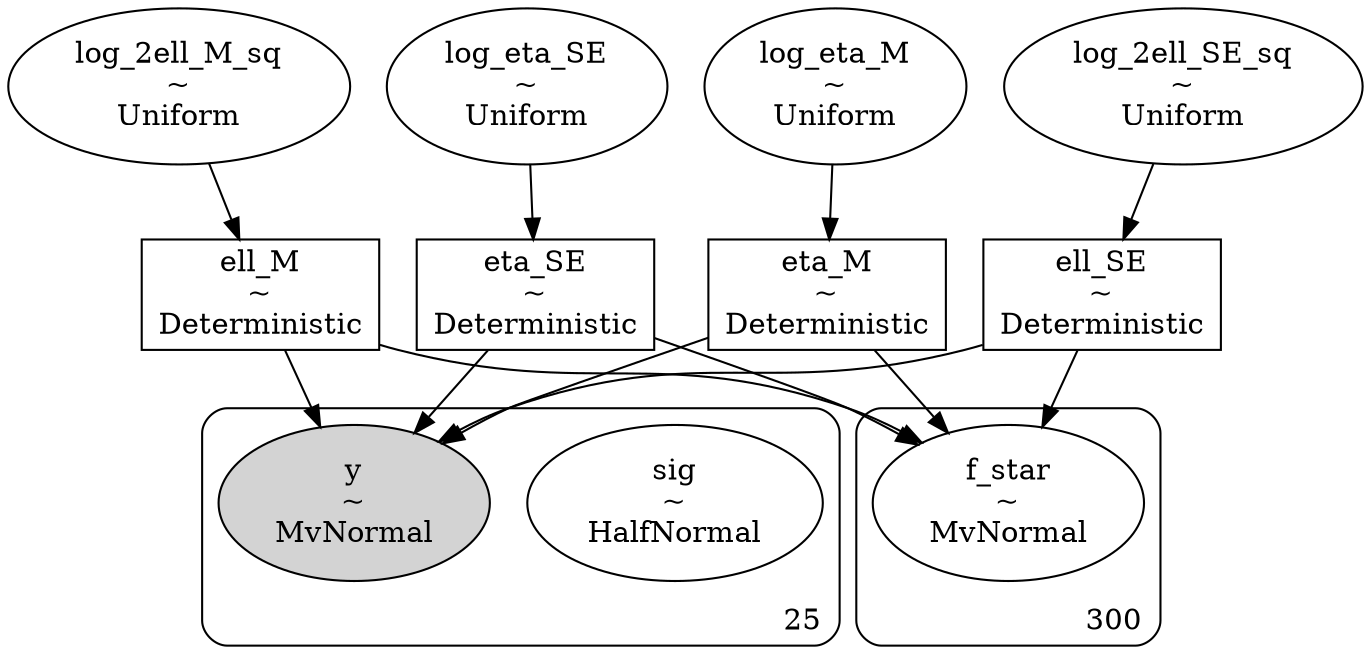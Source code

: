 digraph {
	ell_M [label="ell_M
~
Deterministic" shape=box]
	eta_SE [label="eta_SE
~
Deterministic" shape=box]
	eta_M [label="eta_M
~
Deterministic" shape=box]
	log_2ell_M_sq [label="log_2ell_M_sq
~
Uniform" shape=ellipse]
	ell_SE [label="ell_SE
~
Deterministic" shape=box]
	log_2ell_SE_sq [label="log_2ell_SE_sq
~
Uniform" shape=ellipse]
	log_eta_SE [label="log_eta_SE
~
Uniform" shape=ellipse]
	log_eta_M [label="log_eta_M
~
Uniform" shape=ellipse]
	subgraph cluster25 {
		sig [label="sig
~
HalfNormal" shape=ellipse]
		y [label="y
~
MvNormal" shape=ellipse style=filled]
		label=25 labeljust=r labelloc=b style=rounded
	}
	subgraph cluster300 {
		f_star [label="f_star
~
MvNormal" shape=ellipse]
		label=300 labeljust=r labelloc=b style=rounded
	}
	log_2ell_SE_sq -> ell_SE
	log_2ell_M_sq -> ell_M
	log_eta_SE -> eta_SE
	log_eta_M -> eta_M
	ell_M -> y
	eta_SE -> y
	ell_SE -> y
	eta_M -> y
	ell_M -> f_star
	eta_SE -> f_star
	ell_SE -> f_star
	eta_M -> f_star
}
